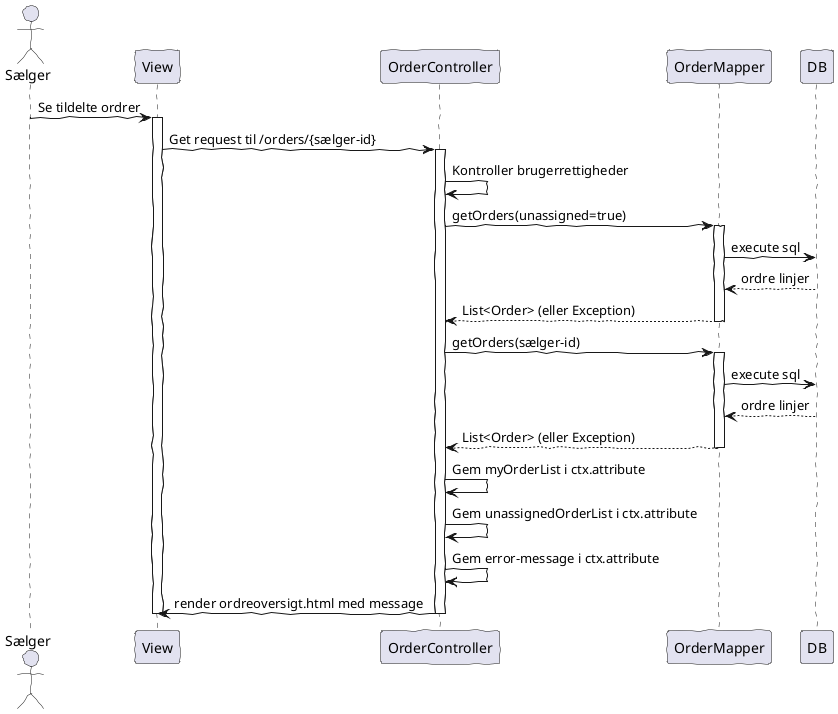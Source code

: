 @startuml
'https://plantuml.com/sequence-diagram
!pragma layout smetana
skinparam handwritten true

actor Sælger
participant View as V
participant "OrderController" as C
participant "OrderMapper" as M
participant DB


Sælger -> V: Se tildelte ordrer
activate V

V -> C: Get request til /orders/{sælger-id}
activate C
C -> C: Kontroller brugerrettigheder
C -> M: getOrders(unassigned=true)
activate M
M -> DB: execute sql
DB --> M: ordre linjer
M --> C: List<Order> (eller Exception)
deactivate M

C -> M: getOrders(sælger-id)
activate M
M -> DB: execute sql
DB --> M: ordre linjer
M --> C: List<Order> (eller Exception)
deactivate M
C -> C: Gem myOrderList i ctx.attribute
C -> C: Gem unassignedOrderList i ctx.attribute
C -> C: Gem error-message i ctx.attribute
C -> V: render ordreoversigt.html med message
deactivate C

deactivate V

@enduml